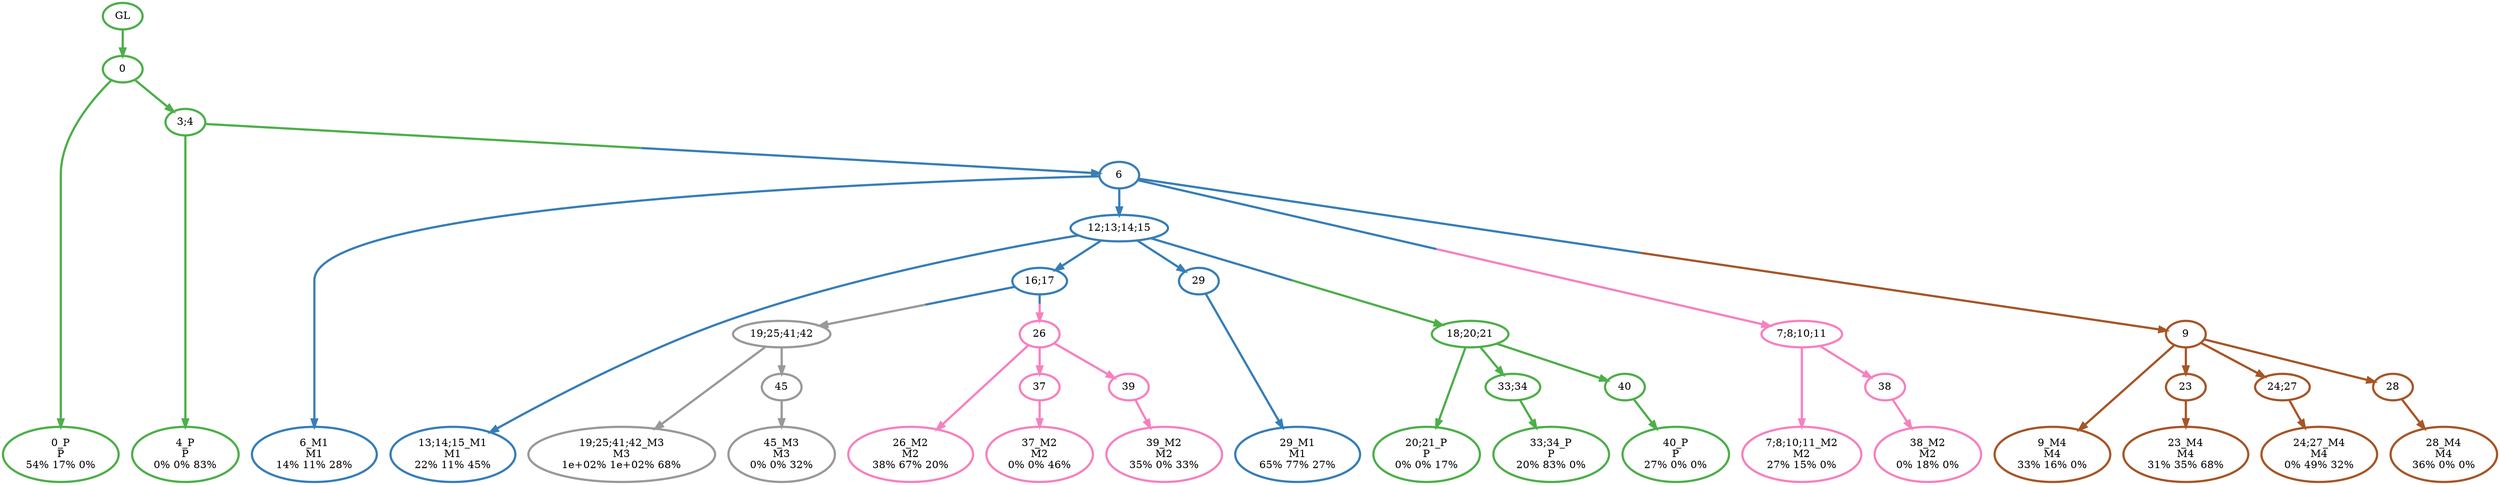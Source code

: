 digraph T {
	{
		rank=same
		37 [penwidth=3,colorscheme=set19,color=3,label="0_P\nP\n54% 17% 0%"]
		35 [penwidth=3,colorscheme=set19,color=3,label="4_P\nP\n0% 0% 83%"]
		33 [penwidth=3,colorscheme=set19,color=3,label="20;21_P\nP\n0% 0% 17%"]
		31 [penwidth=3,colorscheme=set19,color=3,label="33;34_P\nP\n20% 83% 0%"]
		29 [penwidth=3,colorscheme=set19,color=3,label="40_P\nP\n27% 0% 0%"]
		28 [penwidth=3,colorscheme=set19,color=2,label="6_M1\nM1\n14% 11% 28%"]
		27 [penwidth=3,colorscheme=set19,color=2,label="13;14;15_M1\nM1\n22% 11% 45%"]
		24 [penwidth=3,colorscheme=set19,color=2,label="29_M1\nM1\n65% 77% 27%"]
		23 [penwidth=3,colorscheme=set19,color=8,label="7;8;10;11_M2\nM2\n27% 15% 0%"]
		21 [penwidth=3,colorscheme=set19,color=8,label="38_M2\nM2\n0% 18% 0%"]
		20 [penwidth=3,colorscheme=set19,color=8,label="26_M2\nM2\n38% 67% 20%"]
		18 [penwidth=3,colorscheme=set19,color=8,label="37_M2\nM2\n0% 0% 46%"]
		16 [penwidth=3,colorscheme=set19,color=8,label="39_M2\nM2\n35% 0% 33%"]
		15 [penwidth=3,colorscheme=set19,color=9,label="19;25;41;42_M3\nM3\n1e+02% 1e+02% 68%"]
		13 [penwidth=3,colorscheme=set19,color=9,label="45_M3\nM3\n0% 0% 32%"]
		12 [penwidth=3,colorscheme=set19,color=7,label="9_M4\nM4\n33% 16% 0%"]
		10 [penwidth=3,colorscheme=set19,color=7,label="23_M4\nM4\n31% 35% 68%"]
		8 [penwidth=3,colorscheme=set19,color=7,label="24;27_M4\nM4\n0% 49% 32%"]
		6 [penwidth=3,colorscheme=set19,color=7,label="28_M4\nM4\n36% 0% 0%"]
	}
	39 [penwidth=3,colorscheme=set19,color=3,label="GL"]
	38 [penwidth=3,colorscheme=set19,color=3,label="0"]
	36 [penwidth=3,colorscheme=set19,color=3,label="3;4"]
	34 [penwidth=3,colorscheme=set19,color=2,label="12;13;14;15"]
	32 [penwidth=3,colorscheme=set19,color=3,label="33;34"]
	30 [penwidth=3,colorscheme=set19,color=3,label="40"]
	26 [penwidth=3,colorscheme=set19,color=2,label="16;17"]
	25 [penwidth=3,colorscheme=set19,color=2,label="29"]
	22 [penwidth=3,colorscheme=set19,color=8,label="38"]
	19 [penwidth=3,colorscheme=set19,color=8,label="37"]
	17 [penwidth=3,colorscheme=set19,color=8,label="39"]
	14 [penwidth=3,colorscheme=set19,color=9,label="45"]
	11 [penwidth=3,colorscheme=set19,color=7,label="23"]
	9 [penwidth=3,colorscheme=set19,color=7,label="24;27"]
	7 [penwidth=3,colorscheme=set19,color=7,label="28"]
	5 [penwidth=3,colorscheme=set19,color=9,label="19;25;41;42"]
	4 [penwidth=3,colorscheme=set19,color=8,label="26"]
	3 [penwidth=3,colorscheme=set19,color=8,label="7;8;10;11"]
	2 [penwidth=3,colorscheme=set19,color=3,label="18;20;21"]
	1 [penwidth=3,colorscheme=set19,color=7,label="9"]
	0 [penwidth=3,colorscheme=set19,color=2,label="6"]
	39 -> 38 [penwidth=3,colorscheme=set19,color=3]
	38 -> 37 [penwidth=3,colorscheme=set19,color=3]
	38 -> 36 [penwidth=3,colorscheme=set19,color=3]
	36 -> 35 [penwidth=3,colorscheme=set19,color=3]
	36 -> 0 [penwidth=3,colorscheme=set19,color="3;0.5:2"]
	34 -> 27 [penwidth=3,colorscheme=set19,color=2]
	34 -> 26 [penwidth=3,colorscheme=set19,color=2]
	34 -> 25 [penwidth=3,colorscheme=set19,color=2]
	34 -> 2 [penwidth=3,colorscheme=set19,color="2;0.5:3"]
	32 -> 31 [penwidth=3,colorscheme=set19,color=3]
	30 -> 29 [penwidth=3,colorscheme=set19,color=3]
	26 -> 5 [penwidth=3,colorscheme=set19,color="2;0.5:9"]
	26 -> 4 [penwidth=3,colorscheme=set19,color="2;0.5:8"]
	25 -> 24 [penwidth=3,colorscheme=set19,color=2]
	22 -> 21 [penwidth=3,colorscheme=set19,color=8]
	19 -> 18 [penwidth=3,colorscheme=set19,color=8]
	17 -> 16 [penwidth=3,colorscheme=set19,color=8]
	14 -> 13 [penwidth=3,colorscheme=set19,color=9]
	11 -> 10 [penwidth=3,colorscheme=set19,color=7]
	9 -> 8 [penwidth=3,colorscheme=set19,color=7]
	7 -> 6 [penwidth=3,colorscheme=set19,color=7]
	5 -> 15 [penwidth=3,colorscheme=set19,color=9]
	5 -> 14 [penwidth=3,colorscheme=set19,color=9]
	4 -> 20 [penwidth=3,colorscheme=set19,color=8]
	4 -> 19 [penwidth=3,colorscheme=set19,color=8]
	4 -> 17 [penwidth=3,colorscheme=set19,color=8]
	3 -> 23 [penwidth=3,colorscheme=set19,color=8]
	3 -> 22 [penwidth=3,colorscheme=set19,color=8]
	2 -> 33 [penwidth=3,colorscheme=set19,color=3]
	2 -> 32 [penwidth=3,colorscheme=set19,color=3]
	2 -> 30 [penwidth=3,colorscheme=set19,color=3]
	1 -> 12 [penwidth=3,colorscheme=set19,color=7]
	1 -> 11 [penwidth=3,colorscheme=set19,color=7]
	1 -> 9 [penwidth=3,colorscheme=set19,color=7]
	1 -> 7 [penwidth=3,colorscheme=set19,color=7]
	0 -> 34 [penwidth=3,colorscheme=set19,color=2]
	0 -> 28 [penwidth=3,colorscheme=set19,color=2]
	0 -> 1 [penwidth=3,colorscheme=set19,color="2;0.5:7"]
	0 -> 3 [penwidth=3,colorscheme=set19,color="2;0.5:8"]
}
